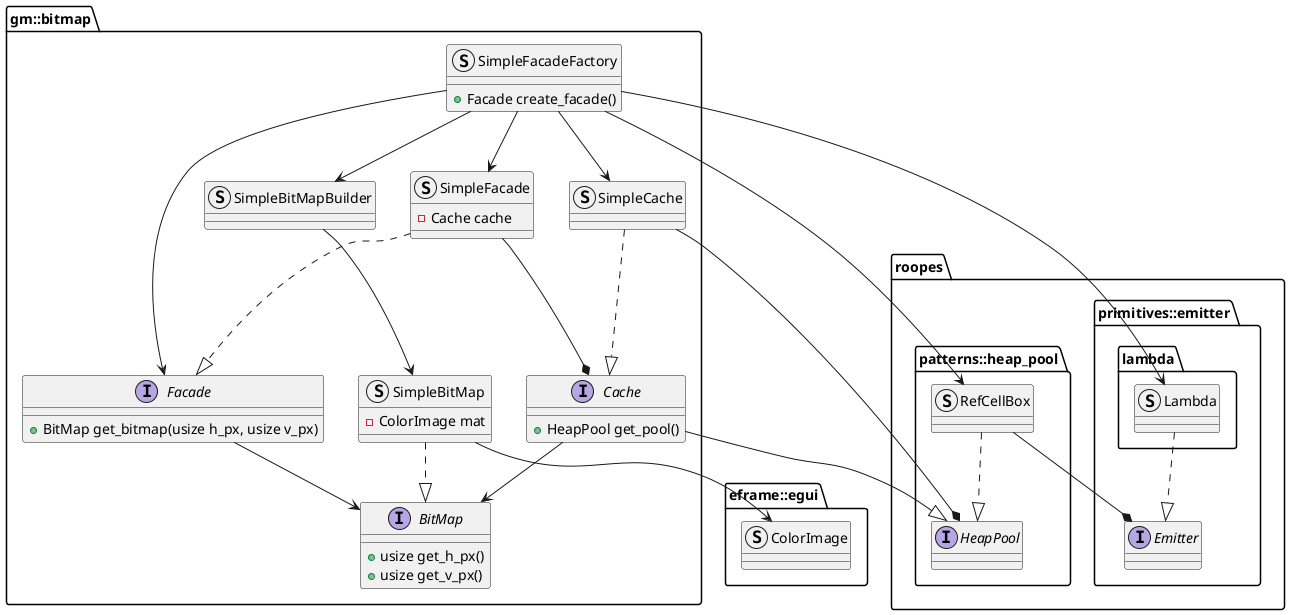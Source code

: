 @startuml bitmap
skinparam componentStyle uml1

package "gm::bitmap" {
    interface "BitMap" as bm{
        + usize get_h_px()
        + usize get_v_px()
    }

    struct "SimpleBitMap" as bms {
        - ColorImage mat
    }

    interface "Cache" as bmc{
        + HeapPool get_pool()
    }

    struct "SimpleCache" as bmsc{
    }

    interface "Facade" as bmf{
        + BitMap get_bitmap(usize h_px, usize v_px)
    }

    struct "SimpleFacade" as bmsf{
        - Cache cache
    }

    struct "SimpleFacadeFactory" as bmsff{
        + Facade create_facade()
    }

    struct "SimpleBitMapBuilder" as bmsbmb{
    }
}


package "roopes"{
    package "primitives::emitter" {
        interface "Emitter" as ree {}

        package "lambda" {
            struct "Lambda" as rel {}
        }
    }

    package "patterns::heap_pool" {
        interface "HeapPool" as rhphp {}
        struct "RefCellBox" as rhphrcb{}
    }
}

package eframe::egui {
    struct "ColorImage" as eeci {}
}

bmc --> bm
bmc --|> rhphp

bmf --> bm

bms ..|> bm
bms --> eeci

bmsbmb --> bms

bmsc --* rhphp
bmsc ..|> bmc

bmsf --* bmc
bmsf ..|> bmf

bmsff --> bmsbmb
bmsff --> rhphrcb
bmsff --> bmsc
bmsff --> bmsf
bmsff --> rel
bmsff --> bmf

rhphrcb --* ree
rhphrcb ..|> rhphp

rel ..|> ree

@enduml